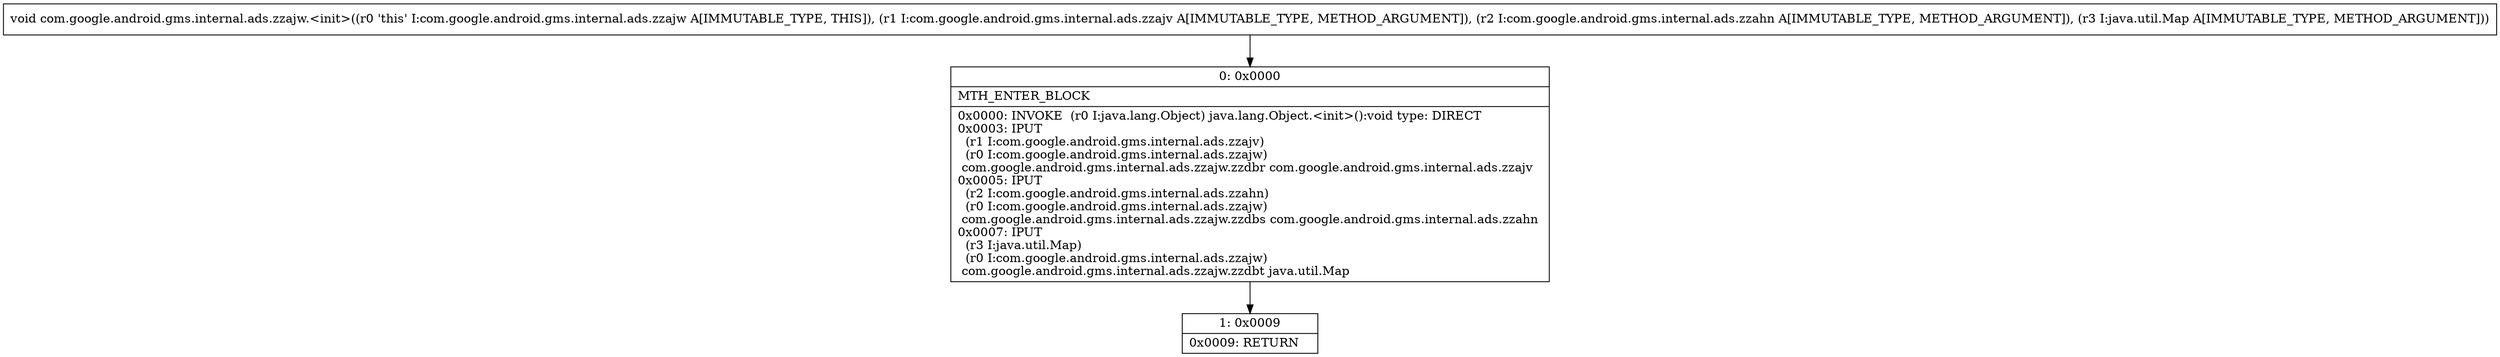 digraph "CFG forcom.google.android.gms.internal.ads.zzajw.\<init\>(Lcom\/google\/android\/gms\/internal\/ads\/zzajv;Lcom\/google\/android\/gms\/internal\/ads\/zzahn;Ljava\/util\/Map;)V" {
Node_0 [shape=record,label="{0\:\ 0x0000|MTH_ENTER_BLOCK\l|0x0000: INVOKE  (r0 I:java.lang.Object) java.lang.Object.\<init\>():void type: DIRECT \l0x0003: IPUT  \l  (r1 I:com.google.android.gms.internal.ads.zzajv)\l  (r0 I:com.google.android.gms.internal.ads.zzajw)\l com.google.android.gms.internal.ads.zzajw.zzdbr com.google.android.gms.internal.ads.zzajv \l0x0005: IPUT  \l  (r2 I:com.google.android.gms.internal.ads.zzahn)\l  (r0 I:com.google.android.gms.internal.ads.zzajw)\l com.google.android.gms.internal.ads.zzajw.zzdbs com.google.android.gms.internal.ads.zzahn \l0x0007: IPUT  \l  (r3 I:java.util.Map)\l  (r0 I:com.google.android.gms.internal.ads.zzajw)\l com.google.android.gms.internal.ads.zzajw.zzdbt java.util.Map \l}"];
Node_1 [shape=record,label="{1\:\ 0x0009|0x0009: RETURN   \l}"];
MethodNode[shape=record,label="{void com.google.android.gms.internal.ads.zzajw.\<init\>((r0 'this' I:com.google.android.gms.internal.ads.zzajw A[IMMUTABLE_TYPE, THIS]), (r1 I:com.google.android.gms.internal.ads.zzajv A[IMMUTABLE_TYPE, METHOD_ARGUMENT]), (r2 I:com.google.android.gms.internal.ads.zzahn A[IMMUTABLE_TYPE, METHOD_ARGUMENT]), (r3 I:java.util.Map A[IMMUTABLE_TYPE, METHOD_ARGUMENT])) }"];
MethodNode -> Node_0;
Node_0 -> Node_1;
}

